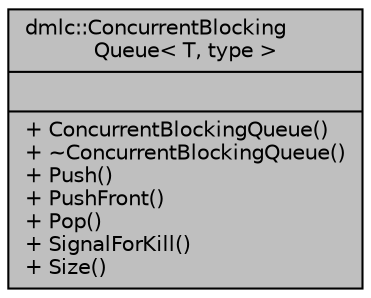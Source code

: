 digraph "dmlc::ConcurrentBlockingQueue&lt; T, type &gt;"
{
 // LATEX_PDF_SIZE
  edge [fontname="Helvetica",fontsize="10",labelfontname="Helvetica",labelfontsize="10"];
  node [fontname="Helvetica",fontsize="10",shape=record];
  Node1 [label="{dmlc::ConcurrentBlocking\lQueue\< T, type \>\n||+ ConcurrentBlockingQueue()\l+ ~ConcurrentBlockingQueue()\l+ Push()\l+ PushFront()\l+ Pop()\l+ SignalForKill()\l+ Size()\l}",height=0.2,width=0.4,color="black", fillcolor="grey75", style="filled", fontcolor="black",tooltip="Cocurrent blocking queue."];
}
